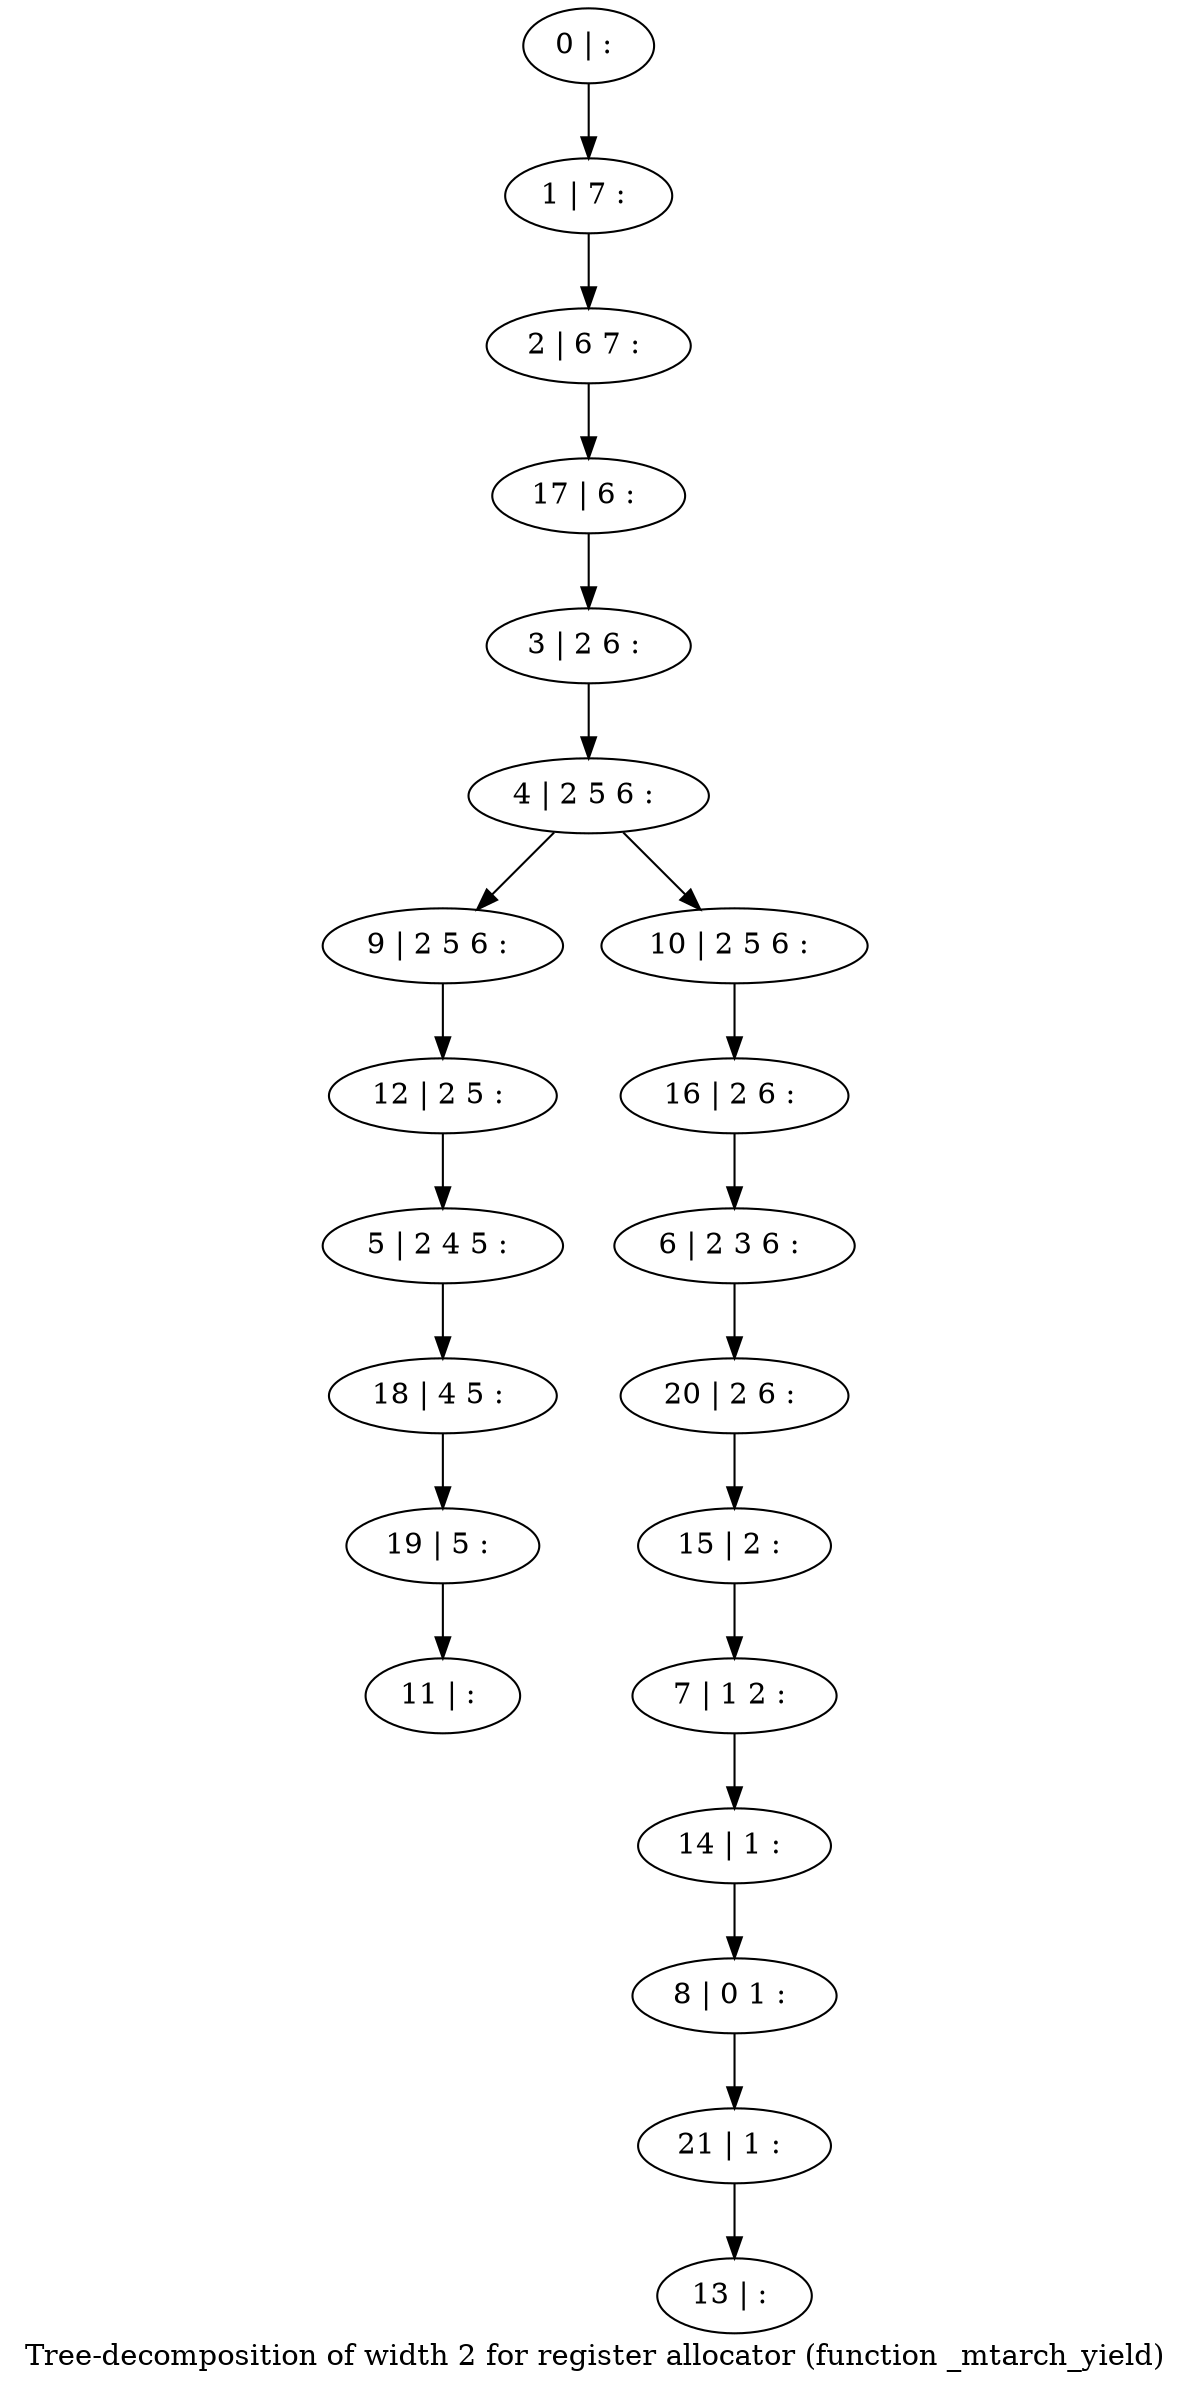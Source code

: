digraph G {
graph [label="Tree-decomposition of width 2 for register allocator (function _mtarch_yield)"]
0[label="0 | : "];
1[label="1 | 7 : "];
2[label="2 | 6 7 : "];
3[label="3 | 2 6 : "];
4[label="4 | 2 5 6 : "];
5[label="5 | 2 4 5 : "];
6[label="6 | 2 3 6 : "];
7[label="7 | 1 2 : "];
8[label="8 | 0 1 : "];
9[label="9 | 2 5 6 : "];
10[label="10 | 2 5 6 : "];
11[label="11 | : "];
12[label="12 | 2 5 : "];
13[label="13 | : "];
14[label="14 | 1 : "];
15[label="15 | 2 : "];
16[label="16 | 2 6 : "];
17[label="17 | 6 : "];
18[label="18 | 4 5 : "];
19[label="19 | 5 : "];
20[label="20 | 2 6 : "];
21[label="21 | 1 : "];
0->1 ;
1->2 ;
3->4 ;
4->9 ;
4->10 ;
12->5 ;
9->12 ;
14->8 ;
7->14 ;
15->7 ;
16->6 ;
10->16 ;
17->3 ;
2->17 ;
5->18 ;
19->11 ;
18->19 ;
20->15 ;
6->20 ;
21->13 ;
8->21 ;
}

